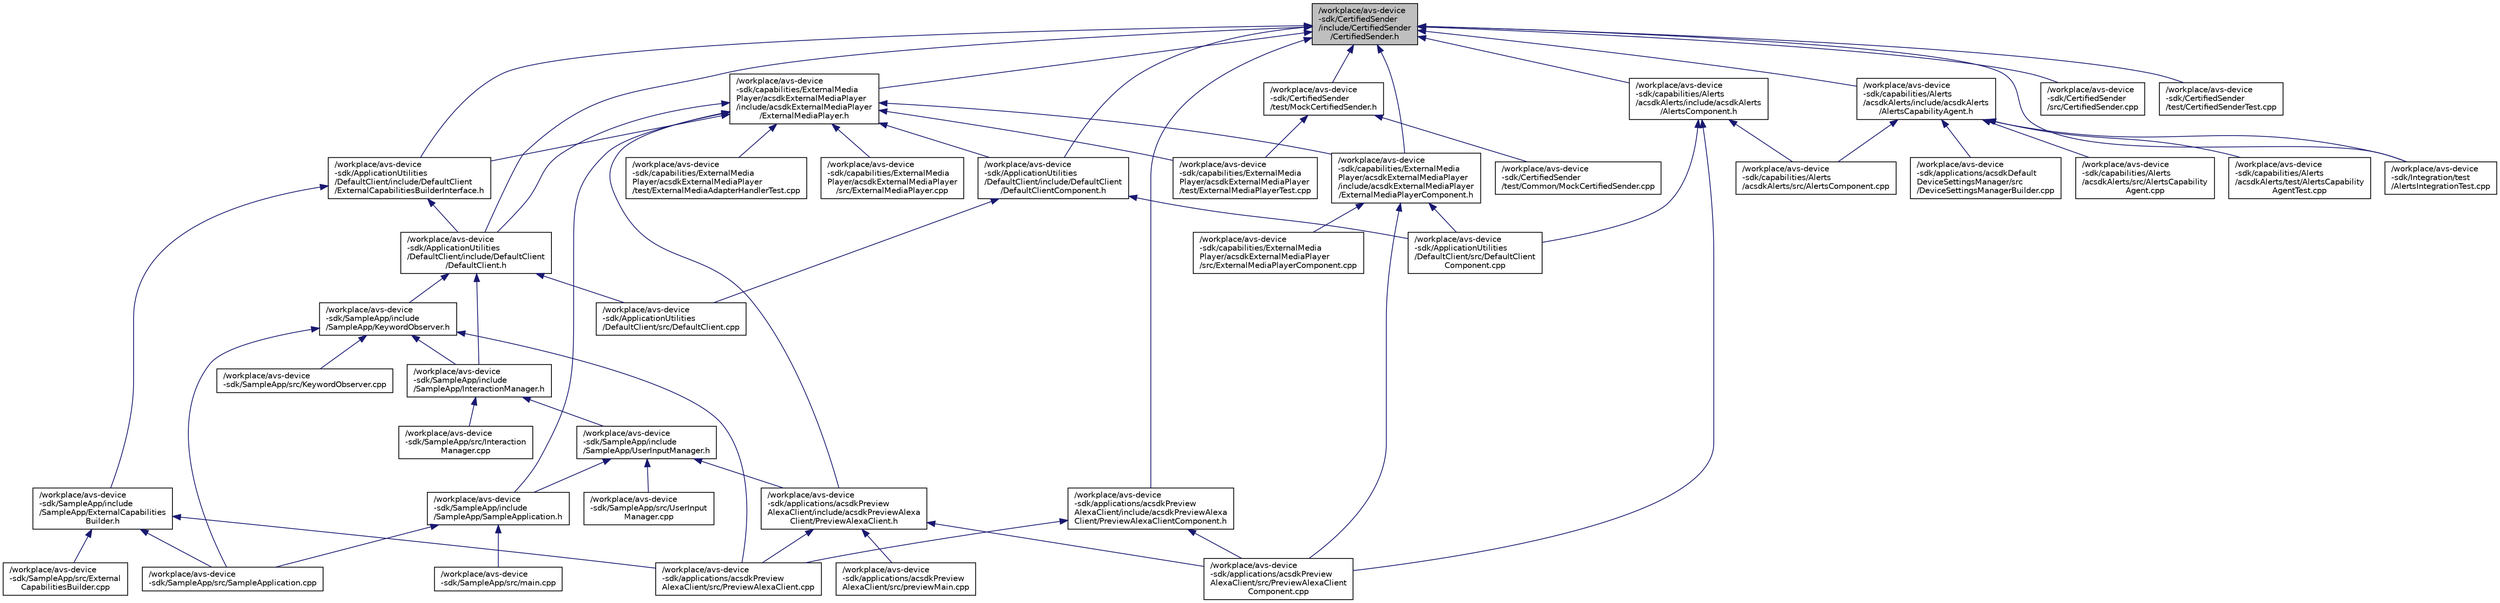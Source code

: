 digraph "/workplace/avs-device-sdk/CertifiedSender/include/CertifiedSender/CertifiedSender.h"
{
  edge [fontname="Helvetica",fontsize="10",labelfontname="Helvetica",labelfontsize="10"];
  node [fontname="Helvetica",fontsize="10",shape=record];
  Node63 [label="/workplace/avs-device\l-sdk/CertifiedSender\l/include/CertifiedSender\l/CertifiedSender.h",height=0.2,width=0.4,color="black", fillcolor="grey75", style="filled", fontcolor="black"];
  Node63 -> Node64 [dir="back",color="midnightblue",fontsize="10",style="solid",fontname="Helvetica"];
  Node64 [label="/workplace/avs-device\l-sdk/applications/acsdkPreview\lAlexaClient/include/acsdkPreviewAlexa\lClient/PreviewAlexaClientComponent.h",height=0.2,width=0.4,color="black", fillcolor="white", style="filled",URL="$_preview_alexa_client_component_8h.html"];
  Node64 -> Node65 [dir="back",color="midnightblue",fontsize="10",style="solid",fontname="Helvetica"];
  Node65 [label="/workplace/avs-device\l-sdk/applications/acsdkPreview\lAlexaClient/src/PreviewAlexaClient.cpp",height=0.2,width=0.4,color="black", fillcolor="white", style="filled",URL="$_preview_alexa_client_8cpp.html"];
  Node64 -> Node66 [dir="back",color="midnightblue",fontsize="10",style="solid",fontname="Helvetica"];
  Node66 [label="/workplace/avs-device\l-sdk/applications/acsdkPreview\lAlexaClient/src/PreviewAlexaClient\lComponent.cpp",height=0.2,width=0.4,color="black", fillcolor="white", style="filled",URL="$_preview_alexa_client_component_8cpp.html"];
  Node63 -> Node67 [dir="back",color="midnightblue",fontsize="10",style="solid",fontname="Helvetica"];
  Node67 [label="/workplace/avs-device\l-sdk/ApplicationUtilities\l/DefaultClient/include/DefaultClient\l/DefaultClient.h",height=0.2,width=0.4,color="black", fillcolor="white", style="filled",URL="$_default_client_8h.html"];
  Node67 -> Node68 [dir="back",color="midnightblue",fontsize="10",style="solid",fontname="Helvetica"];
  Node68 [label="/workplace/avs-device\l-sdk/ApplicationUtilities\l/DefaultClient/src/DefaultClient.cpp",height=0.2,width=0.4,color="black", fillcolor="white", style="filled",URL="$_default_client_8cpp.html"];
  Node67 -> Node69 [dir="back",color="midnightblue",fontsize="10",style="solid",fontname="Helvetica"];
  Node69 [label="/workplace/avs-device\l-sdk/SampleApp/include\l/SampleApp/InteractionManager.h",height=0.2,width=0.4,color="black", fillcolor="white", style="filled",URL="$_interaction_manager_8h.html"];
  Node69 -> Node70 [dir="back",color="midnightblue",fontsize="10",style="solid",fontname="Helvetica"];
  Node70 [label="/workplace/avs-device\l-sdk/SampleApp/include\l/SampleApp/UserInputManager.h",height=0.2,width=0.4,color="black", fillcolor="white", style="filled",URL="$_user_input_manager_8h.html"];
  Node70 -> Node71 [dir="back",color="midnightblue",fontsize="10",style="solid",fontname="Helvetica"];
  Node71 [label="/workplace/avs-device\l-sdk/applications/acsdkPreview\lAlexaClient/include/acsdkPreviewAlexa\lClient/PreviewAlexaClient.h",height=0.2,width=0.4,color="black", fillcolor="white", style="filled",URL="$_preview_alexa_client_8h.html"];
  Node71 -> Node65 [dir="back",color="midnightblue",fontsize="10",style="solid",fontname="Helvetica"];
  Node71 -> Node66 [dir="back",color="midnightblue",fontsize="10",style="solid",fontname="Helvetica"];
  Node71 -> Node72 [dir="back",color="midnightblue",fontsize="10",style="solid",fontname="Helvetica"];
  Node72 [label="/workplace/avs-device\l-sdk/applications/acsdkPreview\lAlexaClient/src/previewMain.cpp",height=0.2,width=0.4,color="black", fillcolor="white", style="filled",URL="$preview_main_8cpp.html"];
  Node70 -> Node73 [dir="back",color="midnightblue",fontsize="10",style="solid",fontname="Helvetica"];
  Node73 [label="/workplace/avs-device\l-sdk/SampleApp/include\l/SampleApp/SampleApplication.h",height=0.2,width=0.4,color="black", fillcolor="white", style="filled",URL="$_sample_application_8h.html"];
  Node73 -> Node74 [dir="back",color="midnightblue",fontsize="10",style="solid",fontname="Helvetica"];
  Node74 [label="/workplace/avs-device\l-sdk/SampleApp/src/main.cpp",height=0.2,width=0.4,color="black", fillcolor="white", style="filled",URL="$main_8cpp.html"];
  Node73 -> Node75 [dir="back",color="midnightblue",fontsize="10",style="solid",fontname="Helvetica"];
  Node75 [label="/workplace/avs-device\l-sdk/SampleApp/src/SampleApplication.cpp",height=0.2,width=0.4,color="black", fillcolor="white", style="filled",URL="$_sample_application_8cpp.html"];
  Node70 -> Node76 [dir="back",color="midnightblue",fontsize="10",style="solid",fontname="Helvetica"];
  Node76 [label="/workplace/avs-device\l-sdk/SampleApp/src/UserInput\lManager.cpp",height=0.2,width=0.4,color="black", fillcolor="white", style="filled",URL="$_user_input_manager_8cpp.html"];
  Node69 -> Node77 [dir="back",color="midnightblue",fontsize="10",style="solid",fontname="Helvetica"];
  Node77 [label="/workplace/avs-device\l-sdk/SampleApp/src/Interaction\lManager.cpp",height=0.2,width=0.4,color="black", fillcolor="white", style="filled",URL="$_interaction_manager_8cpp.html"];
  Node67 -> Node78 [dir="back",color="midnightblue",fontsize="10",style="solid",fontname="Helvetica"];
  Node78 [label="/workplace/avs-device\l-sdk/SampleApp/include\l/SampleApp/KeywordObserver.h",height=0.2,width=0.4,color="black", fillcolor="white", style="filled",URL="$_keyword_observer_8h.html"];
  Node78 -> Node65 [dir="back",color="midnightblue",fontsize="10",style="solid",fontname="Helvetica"];
  Node78 -> Node69 [dir="back",color="midnightblue",fontsize="10",style="solid",fontname="Helvetica"];
  Node78 -> Node79 [dir="back",color="midnightblue",fontsize="10",style="solid",fontname="Helvetica"];
  Node79 [label="/workplace/avs-device\l-sdk/SampleApp/src/KeywordObserver.cpp",height=0.2,width=0.4,color="black", fillcolor="white", style="filled",URL="$_keyword_observer_8cpp.html"];
  Node78 -> Node75 [dir="back",color="midnightblue",fontsize="10",style="solid",fontname="Helvetica"];
  Node63 -> Node80 [dir="back",color="midnightblue",fontsize="10",style="solid",fontname="Helvetica"];
  Node80 [label="/workplace/avs-device\l-sdk/ApplicationUtilities\l/DefaultClient/include/DefaultClient\l/DefaultClientComponent.h",height=0.2,width=0.4,color="black", fillcolor="white", style="filled",URL="$_default_client_component_8h.html"];
  Node80 -> Node68 [dir="back",color="midnightblue",fontsize="10",style="solid",fontname="Helvetica"];
  Node80 -> Node81 [dir="back",color="midnightblue",fontsize="10",style="solid",fontname="Helvetica"];
  Node81 [label="/workplace/avs-device\l-sdk/ApplicationUtilities\l/DefaultClient/src/DefaultClient\lComponent.cpp",height=0.2,width=0.4,color="black", fillcolor="white", style="filled",URL="$_default_client_component_8cpp.html"];
  Node63 -> Node82 [dir="back",color="midnightblue",fontsize="10",style="solid",fontname="Helvetica"];
  Node82 [label="/workplace/avs-device\l-sdk/ApplicationUtilities\l/DefaultClient/include/DefaultClient\l/ExternalCapabilitiesBuilderInterface.h",height=0.2,width=0.4,color="black", fillcolor="white", style="filled",URL="$_external_capabilities_builder_interface_8h.html"];
  Node82 -> Node67 [dir="back",color="midnightblue",fontsize="10",style="solid",fontname="Helvetica"];
  Node82 -> Node83 [dir="back",color="midnightblue",fontsize="10",style="solid",fontname="Helvetica"];
  Node83 [label="/workplace/avs-device\l-sdk/SampleApp/include\l/SampleApp/ExternalCapabilities\lBuilder.h",height=0.2,width=0.4,color="black", fillcolor="white", style="filled",URL="$_external_capabilities_builder_8h.html"];
  Node83 -> Node65 [dir="back",color="midnightblue",fontsize="10",style="solid",fontname="Helvetica"];
  Node83 -> Node84 [dir="back",color="midnightblue",fontsize="10",style="solid",fontname="Helvetica"];
  Node84 [label="/workplace/avs-device\l-sdk/SampleApp/src/External\lCapabilitiesBuilder.cpp",height=0.2,width=0.4,color="black", fillcolor="white", style="filled",URL="$_external_capabilities_builder_8cpp.html"];
  Node83 -> Node75 [dir="back",color="midnightblue",fontsize="10",style="solid",fontname="Helvetica"];
  Node63 -> Node85 [dir="back",color="midnightblue",fontsize="10",style="solid",fontname="Helvetica"];
  Node85 [label="/workplace/avs-device\l-sdk/capabilities/Alerts\l/acsdkAlerts/include/acsdkAlerts\l/AlertsCapabilityAgent.h",height=0.2,width=0.4,color="black", fillcolor="white", style="filled",URL="$_alerts_capability_agent_8h.html"];
  Node85 -> Node86 [dir="back",color="midnightblue",fontsize="10",style="solid",fontname="Helvetica"];
  Node86 [label="/workplace/avs-device\l-sdk/applications/acsdkDefault\lDeviceSettingsManager/src\l/DeviceSettingsManagerBuilder.cpp",height=0.2,width=0.4,color="black", fillcolor="white", style="filled",URL="$_device_settings_manager_builder_8cpp.html"];
  Node85 -> Node87 [dir="back",color="midnightblue",fontsize="10",style="solid",fontname="Helvetica"];
  Node87 [label="/workplace/avs-device\l-sdk/capabilities/Alerts\l/acsdkAlerts/src/AlertsCapability\lAgent.cpp",height=0.2,width=0.4,color="black", fillcolor="white", style="filled",URL="$_alerts_capability_agent_8cpp.html"];
  Node85 -> Node88 [dir="back",color="midnightblue",fontsize="10",style="solid",fontname="Helvetica"];
  Node88 [label="/workplace/avs-device\l-sdk/capabilities/Alerts\l/acsdkAlerts/src/AlertsComponent.cpp",height=0.2,width=0.4,color="black", fillcolor="white", style="filled",URL="$_alerts_component_8cpp.html"];
  Node85 -> Node89 [dir="back",color="midnightblue",fontsize="10",style="solid",fontname="Helvetica"];
  Node89 [label="/workplace/avs-device\l-sdk/capabilities/Alerts\l/acsdkAlerts/test/AlertsCapability\lAgentTest.cpp",height=0.2,width=0.4,color="black", fillcolor="white", style="filled",URL="$_alerts_capability_agent_test_8cpp.html"];
  Node85 -> Node90 [dir="back",color="midnightblue",fontsize="10",style="solid",fontname="Helvetica"];
  Node90 [label="/workplace/avs-device\l-sdk/Integration/test\l/AlertsIntegrationTest.cpp",height=0.2,width=0.4,color="black", fillcolor="white", style="filled",URL="$_alerts_integration_test_8cpp.html"];
  Node63 -> Node91 [dir="back",color="midnightblue",fontsize="10",style="solid",fontname="Helvetica"];
  Node91 [label="/workplace/avs-device\l-sdk/capabilities/Alerts\l/acsdkAlerts/include/acsdkAlerts\l/AlertsComponent.h",height=0.2,width=0.4,color="black", fillcolor="white", style="filled",URL="$_alerts_component_8h.html"];
  Node91 -> Node66 [dir="back",color="midnightblue",fontsize="10",style="solid",fontname="Helvetica"];
  Node91 -> Node81 [dir="back",color="midnightblue",fontsize="10",style="solid",fontname="Helvetica"];
  Node91 -> Node88 [dir="back",color="midnightblue",fontsize="10",style="solid",fontname="Helvetica"];
  Node63 -> Node92 [dir="back",color="midnightblue",fontsize="10",style="solid",fontname="Helvetica"];
  Node92 [label="/workplace/avs-device\l-sdk/capabilities/ExternalMedia\lPlayer/acsdkExternalMediaPlayer\l/include/acsdkExternalMediaPlayer\l/ExternalMediaPlayer.h",height=0.2,width=0.4,color="black", fillcolor="white", style="filled",URL="$_external_media_player_8h.html"];
  Node92 -> Node71 [dir="back",color="midnightblue",fontsize="10",style="solid",fontname="Helvetica"];
  Node92 -> Node67 [dir="back",color="midnightblue",fontsize="10",style="solid",fontname="Helvetica"];
  Node92 -> Node80 [dir="back",color="midnightblue",fontsize="10",style="solid",fontname="Helvetica"];
  Node92 -> Node82 [dir="back",color="midnightblue",fontsize="10",style="solid",fontname="Helvetica"];
  Node92 -> Node93 [dir="back",color="midnightblue",fontsize="10",style="solid",fontname="Helvetica"];
  Node93 [label="/workplace/avs-device\l-sdk/capabilities/ExternalMedia\lPlayer/acsdkExternalMediaPlayer\l/include/acsdkExternalMediaPlayer\l/ExternalMediaPlayerComponent.h",height=0.2,width=0.4,color="black", fillcolor="white", style="filled",URL="$_external_media_player_component_8h.html"];
  Node93 -> Node66 [dir="back",color="midnightblue",fontsize="10",style="solid",fontname="Helvetica"];
  Node93 -> Node81 [dir="back",color="midnightblue",fontsize="10",style="solid",fontname="Helvetica"];
  Node93 -> Node94 [dir="back",color="midnightblue",fontsize="10",style="solid",fontname="Helvetica"];
  Node94 [label="/workplace/avs-device\l-sdk/capabilities/ExternalMedia\lPlayer/acsdkExternalMediaPlayer\l/src/ExternalMediaPlayerComponent.cpp",height=0.2,width=0.4,color="black", fillcolor="white", style="filled",URL="$_external_media_player_component_8cpp.html"];
  Node92 -> Node95 [dir="back",color="midnightblue",fontsize="10",style="solid",fontname="Helvetica"];
  Node95 [label="/workplace/avs-device\l-sdk/capabilities/ExternalMedia\lPlayer/acsdkExternalMediaPlayer\l/src/ExternalMediaPlayer.cpp",height=0.2,width=0.4,color="black", fillcolor="white", style="filled",URL="$_external_media_player_8cpp.html"];
  Node92 -> Node96 [dir="back",color="midnightblue",fontsize="10",style="solid",fontname="Helvetica"];
  Node96 [label="/workplace/avs-device\l-sdk/capabilities/ExternalMedia\lPlayer/acsdkExternalMediaPlayer\l/test/ExternalMediaAdapterHandlerTest.cpp",height=0.2,width=0.4,color="black", fillcolor="white", style="filled",URL="$_external_media_adapter_handler_test_8cpp.html"];
  Node92 -> Node97 [dir="back",color="midnightblue",fontsize="10",style="solid",fontname="Helvetica"];
  Node97 [label="/workplace/avs-device\l-sdk/capabilities/ExternalMedia\lPlayer/acsdkExternalMediaPlayer\l/test/ExternalMediaPlayerTest.cpp",height=0.2,width=0.4,color="black", fillcolor="white", style="filled",URL="$_external_media_player_test_8cpp.html"];
  Node92 -> Node73 [dir="back",color="midnightblue",fontsize="10",style="solid",fontname="Helvetica"];
  Node63 -> Node93 [dir="back",color="midnightblue",fontsize="10",style="solid",fontname="Helvetica"];
  Node63 -> Node98 [dir="back",color="midnightblue",fontsize="10",style="solid",fontname="Helvetica"];
  Node98 [label="/workplace/avs-device\l-sdk/CertifiedSender\l/src/CertifiedSender.cpp",height=0.2,width=0.4,color="black", fillcolor="white", style="filled",URL="$_certified_sender_8cpp.html"];
  Node63 -> Node99 [dir="back",color="midnightblue",fontsize="10",style="solid",fontname="Helvetica"];
  Node99 [label="/workplace/avs-device\l-sdk/CertifiedSender\l/test/CertifiedSenderTest.cpp",height=0.2,width=0.4,color="black", fillcolor="white", style="filled",URL="$_certified_sender_test_8cpp.html"];
  Node63 -> Node100 [dir="back",color="midnightblue",fontsize="10",style="solid",fontname="Helvetica"];
  Node100 [label="/workplace/avs-device\l-sdk/CertifiedSender\l/test/MockCertifiedSender.h",height=0.2,width=0.4,color="black", fillcolor="white", style="filled",URL="$_mock_certified_sender_8h.html"];
  Node100 -> Node97 [dir="back",color="midnightblue",fontsize="10",style="solid",fontname="Helvetica"];
  Node100 -> Node101 [dir="back",color="midnightblue",fontsize="10",style="solid",fontname="Helvetica"];
  Node101 [label="/workplace/avs-device\l-sdk/CertifiedSender\l/test/Common/MockCertifiedSender.cpp",height=0.2,width=0.4,color="black", fillcolor="white", style="filled",URL="$_mock_certified_sender_8cpp.html"];
  Node63 -> Node90 [dir="back",color="midnightblue",fontsize="10",style="solid",fontname="Helvetica"];
}
